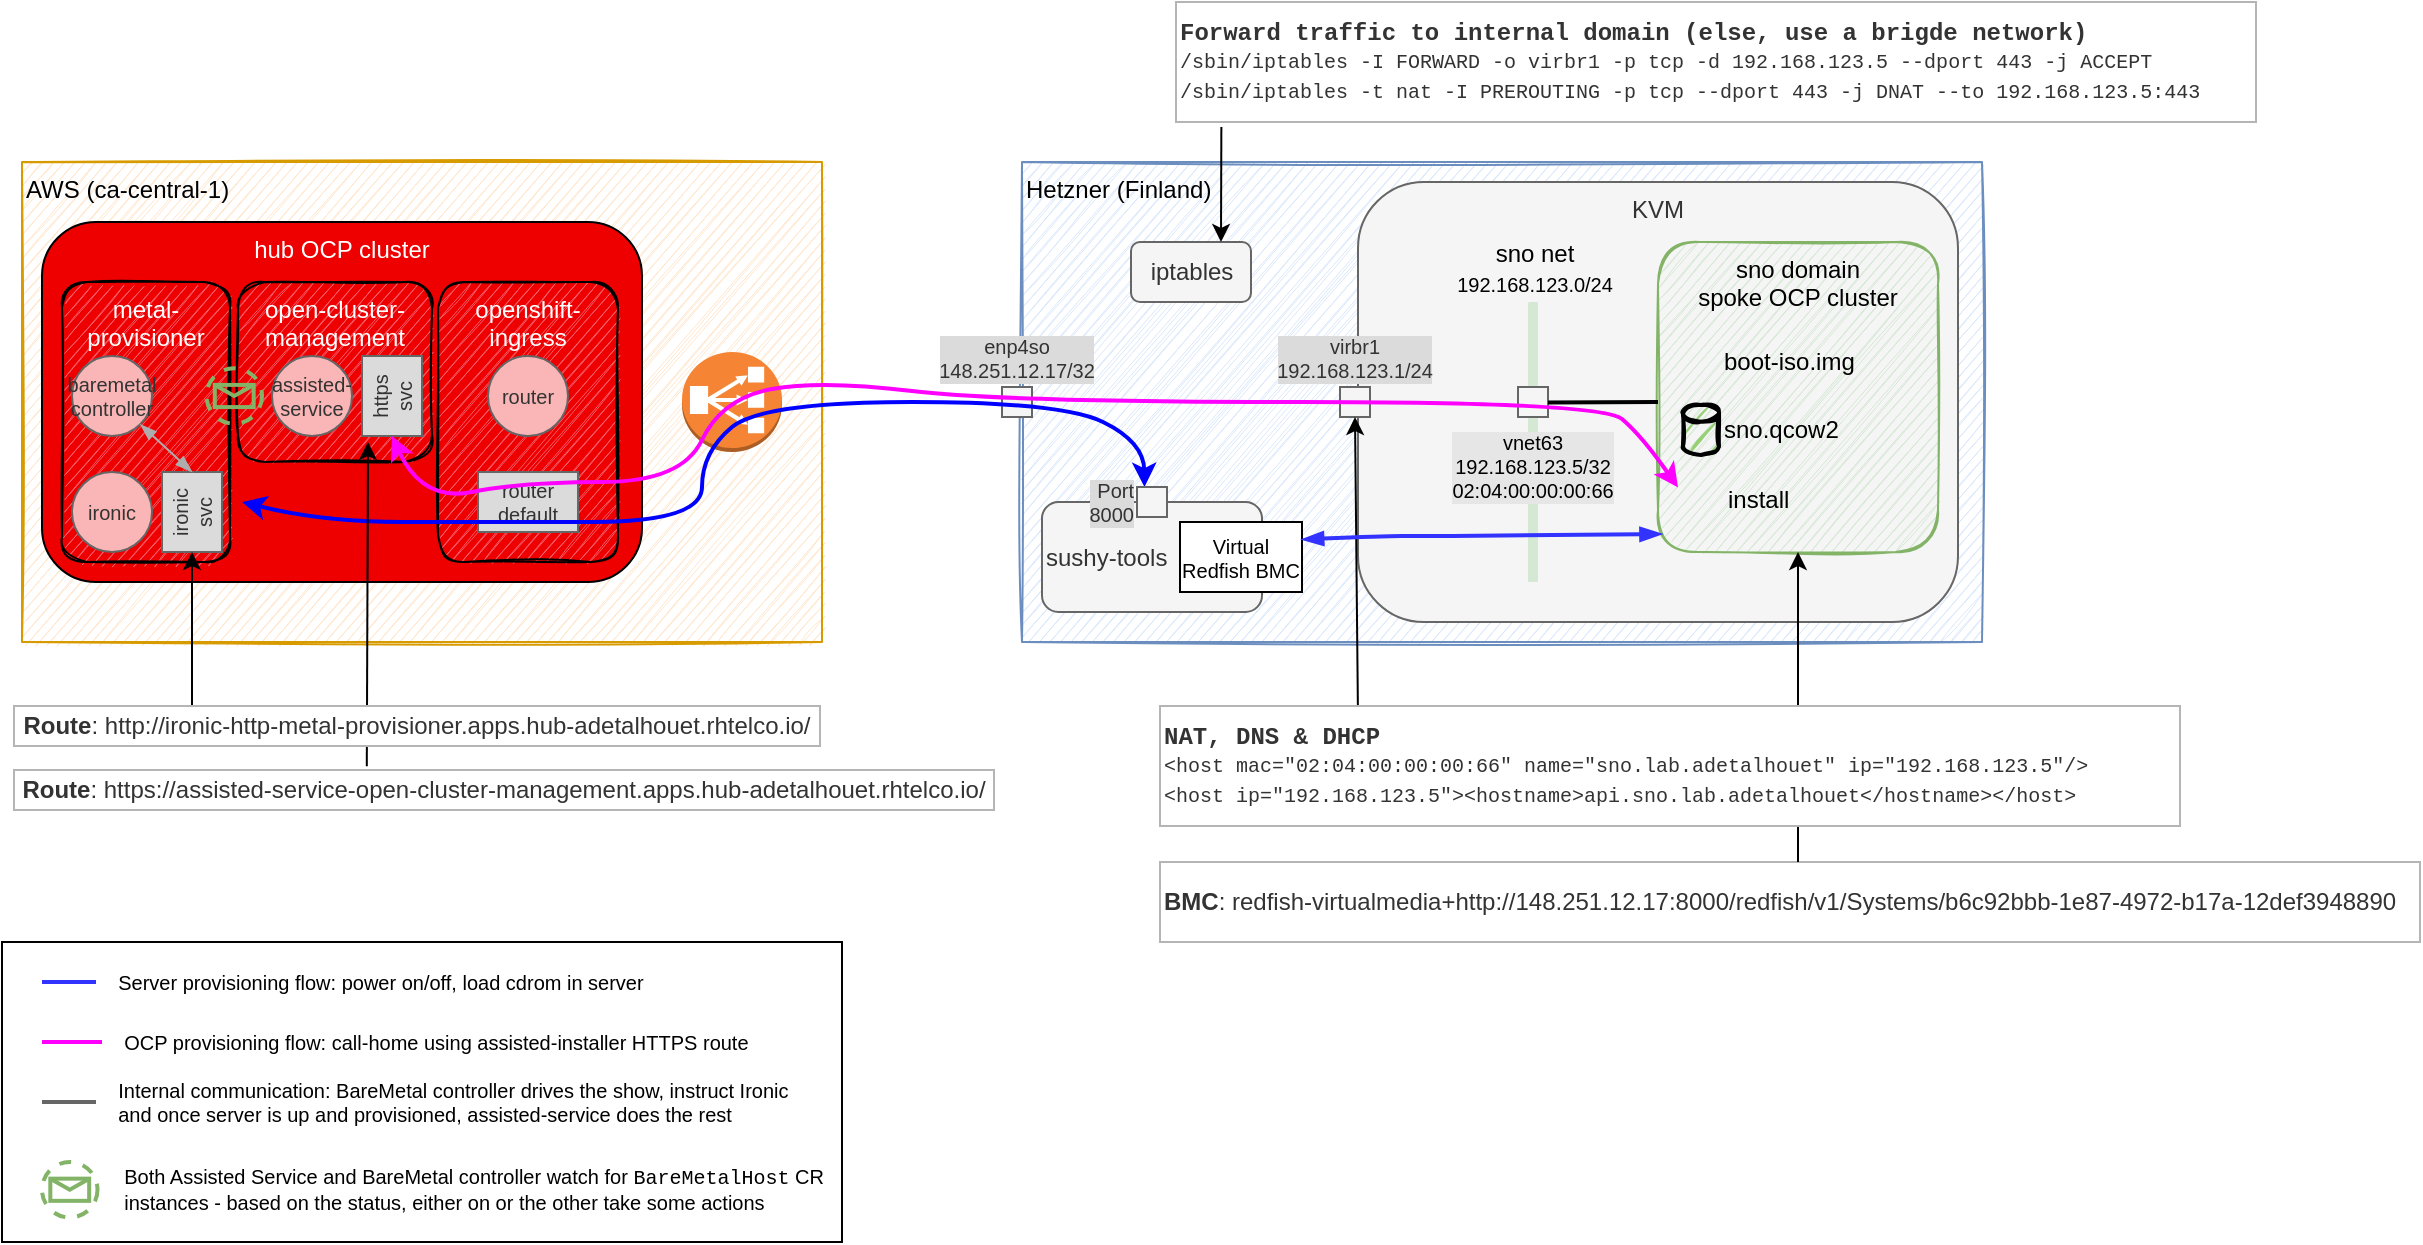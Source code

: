 <mxfile version="14.9.3" type="device"><diagram id="CNquoYHNhhPv3rWFlG0_" name="Page-1"><mxGraphModel dx="994" dy="582" grid="1" gridSize="10" guides="1" tooltips="1" connect="1" arrows="1" fold="1" page="1" pageScale="1" pageWidth="850" pageHeight="1100" math="0" shadow="0"><root><mxCell id="0"/><mxCell id="1" parent="0"/><mxCell id="IOMvNEViAPwNq3JQ486K-73" value="" style="rounded=0;whiteSpace=wrap;html=1;glass=0;labelBackgroundColor=#ffffff;sketch=0;fontFamily=Helvetica;fontSize=10;fontColor=#000000;gradientColor=none;align=left;verticalAlign=middle;" vertex="1" parent="1"><mxGeometry x="120" y="520" width="420" height="150" as="geometry"/></mxCell><mxCell id="IOMvNEViAPwNq3JQ486K-1" value="AWS (ca-central-1)" style="whiteSpace=wrap;html=1;align=left;verticalAlign=top;strokeColor=#d79b00;fillColor=#ffe6cc;sketch=1;" vertex="1" parent="1"><mxGeometry x="130" y="130" width="400" height="240" as="geometry"/></mxCell><mxCell id="IOMvNEViAPwNq3JQ486K-2" value="hub OCP cluster" style="rounded=1;whiteSpace=wrap;html=1;align=center;verticalAlign=top;fillColor=#EE0000;fontColor=#FFFFFF;sketch=0;" vertex="1" parent="1"><mxGeometry x="140" y="160" width="300" height="180" as="geometry"/></mxCell><mxCell id="IOMvNEViAPwNq3JQ486K-3" value="metal-provisioner" style="rounded=1;whiteSpace=wrap;html=1;align=center;verticalAlign=top;fillColor=#F5606D;fontColor=#FFFFFF;glass=0;sketch=1;" vertex="1" parent="1"><mxGeometry x="150" y="190" width="84" height="140" as="geometry"/></mxCell><mxCell id="IOMvNEViAPwNq3JQ486K-4" value="&lt;div style=&quot;font-size: 10px;&quot;&gt;&lt;span style=&quot;font-size: 10px;&quot;&gt;baremetal controller&lt;/span&gt;&lt;/div&gt;" style="ellipse;whiteSpace=wrap;html=1;aspect=fixed;align=center;verticalAlign=middle;strokeColor=#666666;fontColor=#333333;fillColor=#FAB6B6;labelPosition=center;verticalLabelPosition=middle;fontSize=10;" vertex="1" parent="1"><mxGeometry x="155" y="227" width="40" height="40" as="geometry"/></mxCell><mxCell id="IOMvNEViAPwNq3JQ486K-5" value="&lt;div style=&quot;font-size: 10px;&quot;&gt;&lt;span style=&quot;font-size: 10px;&quot;&gt;ironic&lt;/span&gt;&lt;/div&gt;" style="ellipse;whiteSpace=wrap;html=1;aspect=fixed;align=center;verticalAlign=middle;strokeColor=#666666;fontColor=#333333;fillColor=#FAB6B6;fontSize=10;" vertex="1" parent="1"><mxGeometry x="155" y="285" width="40" height="40" as="geometry"/></mxCell><mxCell id="IOMvNEViAPwNq3JQ486K-6" value="ironic svc" style="rounded=0;whiteSpace=wrap;html=1;align=center;verticalAlign=middle;strokeColor=#666666;fontColor=#333333;fillColor=#DBDBDB;rotation=-90;fontSize=10;" vertex="1" parent="1"><mxGeometry x="195" y="290" width="40" height="30" as="geometry"/></mxCell><mxCell id="IOMvNEViAPwNq3JQ486K-9" value="openshift-ingress" style="rounded=1;whiteSpace=wrap;html=1;align=center;verticalAlign=top;fillColor=#F5606D;fontColor=#FFFFFF;glass=0;sketch=1;" vertex="1" parent="1"><mxGeometry x="338" y="190" width="90" height="140" as="geometry"/></mxCell><mxCell id="IOMvNEViAPwNq3JQ486K-10" value="&lt;div style=&quot;font-size: 10px;&quot;&gt;&lt;span style=&quot;font-size: 10px;&quot;&gt;router&lt;/span&gt;&lt;/div&gt;" style="ellipse;whiteSpace=wrap;html=1;aspect=fixed;align=center;verticalAlign=middle;strokeColor=#666666;fontColor=#333333;fillColor=#FAB6B6;fontSize=10;" vertex="1" parent="1"><mxGeometry x="363" y="227" width="40" height="40" as="geometry"/></mxCell><mxCell id="IOMvNEViAPwNq3JQ486K-11" value="router default" style="rounded=0;whiteSpace=wrap;html=1;align=center;verticalAlign=middle;strokeColor=#666666;fontColor=#333333;fillColor=#DBDBDB;fontSize=10;" vertex="1" parent="1"><mxGeometry x="358" y="285" width="50" height="30" as="geometry"/></mxCell><mxCell id="IOMvNEViAPwNq3JQ486K-12" value="" style="outlineConnect=0;dashed=0;verticalLabelPosition=bottom;verticalAlign=top;align=center;html=1;shape=mxgraph.aws3.classic_load_balancer;fillColor=#F58534;gradientColor=none;" vertex="1" parent="1"><mxGeometry x="460" y="225" width="50" height="50" as="geometry"/></mxCell><mxCell id="IOMvNEViAPwNq3JQ486K-19" value="" style="endArrow=classic;html=1;entryX=0;entryY=0.5;entryDx=0;entryDy=0;fillColor=#f5f5f5;" edge="1" parent="1" target="IOMvNEViAPwNq3JQ486K-6"><mxGeometry width="50" height="50" relative="1" as="geometry"><mxPoint x="215" y="402" as="sourcePoint"/><mxPoint x="240" y="305" as="targetPoint"/></mxGeometry></mxCell><mxCell id="IOMvNEViAPwNq3JQ486K-23" value="&lt;font color=&quot;#000000&quot;&gt;Hetzner (Finland)&lt;/font&gt;" style="rounded=0;whiteSpace=wrap;html=1;glass=0;sketch=1;fillColor=#dae8fc;align=left;verticalAlign=top;strokeColor=#6c8ebf;" vertex="1" parent="1"><mxGeometry x="630" y="130" width="480" height="240" as="geometry"/></mxCell><mxCell id="IOMvNEViAPwNq3JQ486K-24" value="KVM" style="rounded=1;whiteSpace=wrap;html=1;align=center;verticalAlign=top;fillColor=#f5f5f5;fontColor=#333333;sketch=0;strokeColor=#666666;" vertex="1" parent="1"><mxGeometry x="798" y="140" width="300" height="220" as="geometry"/></mxCell><mxCell id="IOMvNEViAPwNq3JQ486K-25" value="&lt;font color=&quot;#000000&quot;&gt;sno domain&lt;br&gt;spoke OCP cluster&lt;/font&gt;" style="rounded=1;whiteSpace=wrap;html=1;align=center;verticalAlign=top;fillColor=#d5e8d4;glass=0;sketch=1;strokeColor=#82b366;" vertex="1" parent="1"><mxGeometry x="948" y="170" width="140" height="155" as="geometry"/></mxCell><mxCell id="IOMvNEViAPwNq3JQ486K-26" value="enp4so&lt;br style=&quot;font-size: 10px&quot;&gt;148.251.12.17/32" style="whiteSpace=wrap;html=1;aspect=fixed;rounded=0;glass=0;sketch=0;fillColor=#f5f5f5;align=center;verticalAlign=bottom;strokeColor=#666666;fontColor=#333333;labelPosition=center;verticalLabelPosition=top;labelBackgroundColor=#DBDBDB;fontSize=10;" vertex="1" parent="1"><mxGeometry x="620" y="242.5" width="15" height="15" as="geometry"/></mxCell><mxCell id="IOMvNEViAPwNq3JQ486K-30" value="&lt;font color=&quot;#000000&quot;&gt;sno net&lt;br&gt;&lt;/font&gt;&lt;span style=&quot;font-size: 10px&quot;&gt;192.168.123.0/24&lt;/span&gt;&lt;font color=&quot;#000000&quot;&gt;&lt;br&gt;&lt;/font&gt;" style="rounded=1;html=1;align=center;verticalAlign=bottom;fillColor=#d5e8d4;glass=0;sketch=0;labelPosition=center;verticalLabelPosition=top;strokeColor=none;" vertex="1" parent="1"><mxGeometry x="883" y="200" width="5" height="140" as="geometry"/></mxCell><mxCell id="IOMvNEViAPwNq3JQ486K-31" value="virbr1&lt;br style=&quot;font-size: 10px;&quot;&gt;192.168.123.1/24" style="whiteSpace=wrap;html=1;aspect=fixed;rounded=0;glass=0;sketch=0;fillColor=#f5f5f5;align=center;verticalAlign=bottom;strokeColor=#666666;fontColor=#333333;labelPosition=center;verticalLabelPosition=top;labelBackgroundColor=#DBDBDB;labelBorderColor=none;fontSize=10;" vertex="1" parent="1"><mxGeometry x="789" y="242.5" width="15" height="15" as="geometry"/></mxCell><mxCell id="IOMvNEViAPwNq3JQ486K-35" value="" style="endArrow=classic;html=1;entryX=0.5;entryY=1;entryDx=0;entryDy=0;exitX=0.194;exitY=0.001;exitDx=0;exitDy=0;fillColor=#f5f5f5;exitPerimeter=0;" edge="1" parent="1" source="IOMvNEViAPwNq3JQ486K-34" target="IOMvNEViAPwNq3JQ486K-31"><mxGeometry width="50" height="50" relative="1" as="geometry"><mxPoint x="808.5" y="510" as="sourcePoint"/><mxPoint x="708.5" y="305" as="targetPoint"/></mxGeometry></mxCell><mxCell id="IOMvNEViAPwNq3JQ486K-36" value="&lt;font color=&quot;#000000&quot;&gt;vnet63&lt;br style=&quot;font-size: 10px&quot;&gt;192.168.123.5/32&lt;br style=&quot;font-size: 10px&quot;&gt;&lt;span style=&quot;text-align: left ; font-size: 10px&quot;&gt;02:04:00:00:00:66&lt;/span&gt;&lt;/font&gt;" style="whiteSpace=wrap;html=1;aspect=fixed;rounded=0;glass=0;sketch=0;fillColor=#f5f5f5;align=center;verticalAlign=top;strokeColor=#666666;labelPosition=center;verticalLabelPosition=bottom;labelBackgroundColor=#E6E6E6;labelBorderColor=none;direction=south;fontColor=#333333;fontSize=10;" vertex="1" parent="1"><mxGeometry x="878" y="242.5" width="15" height="15" as="geometry"/></mxCell><mxCell id="IOMvNEViAPwNq3JQ486K-37" value="boot-iso.img" style="shape=image;html=1;verticalAlign=middle;verticalLabelPosition=middle;labelBackgroundColor=none;imageAspect=0;aspect=fixed;image=https://cdn1.iconfinder.com/data/icons/computer-hardware-line-vol-1/52/cd__storage__drive__device__dvd__rom__cdrom-128.png;rounded=0;glass=0;sketch=1;fillColor=#FAB6B6;gradientColor=none;labelPosition=right;align=left;" vertex="1" parent="1"><mxGeometry x="958" y="219.5" width="20.5" height="20.5" as="geometry"/></mxCell><mxCell id="IOMvNEViAPwNq3JQ486K-38" value="sno.qcow2" style="strokeWidth=2;html=1;shape=mxgraph.flowchart.database;whiteSpace=wrap;rounded=0;glass=0;labelBackgroundColor=none;sketch=1;gradientColor=none;align=left;verticalAlign=middle;labelPosition=right;verticalLabelPosition=middle;fillColor=#97D077;" vertex="1" parent="1"><mxGeometry x="960.5" y="251.5" width="18" height="25" as="geometry"/></mxCell><mxCell id="IOMvNEViAPwNq3JQ486K-40" value="" style="endArrow=none;html=1;fontColor=#000000;strokeWidth=2;entryX=0.25;entryY=0;entryDx=0;entryDy=0;exitX=0;exitY=0.415;exitDx=0;exitDy=0;exitPerimeter=0;" edge="1" parent="1"><mxGeometry width="50" height="50" relative="1" as="geometry"><mxPoint x="948" y="250.025" as="sourcePoint"/><mxPoint x="893" y="250.25" as="targetPoint"/></mxGeometry></mxCell><mxCell id="IOMvNEViAPwNq3JQ486K-22" value="" style="curved=1;endArrow=classic;html=1;fontColor=#FFFFFF;startArrow=classic;startFill=1;fillColor=#dae8fc;strokeWidth=2;strokeColor=#0000FF;entryX=0.25;entryY=0;entryDx=0;entryDy=0;" edge="1" parent="1" target="IOMvNEViAPwNq3JQ486K-56"><mxGeometry width="50" height="50" relative="1" as="geometry"><mxPoint x="240" y="300" as="sourcePoint"/><mxPoint x="700" y="290" as="targetPoint"/><Array as="points"><mxPoint x="280" y="310"/><mxPoint x="360" y="310"/><mxPoint x="470" y="310"/><mxPoint x="470" y="275"/><mxPoint x="500" y="250"/><mxPoint x="650" y="250"/><mxPoint x="691" y="270"/></Array></mxGeometry></mxCell><mxCell id="IOMvNEViAPwNq3JQ486K-45" value="open-cluster-management" style="rounded=1;whiteSpace=wrap;html=1;align=center;verticalAlign=top;fillColor=#F5606D;fontColor=#FFFFFF;glass=0;sketch=1;" vertex="1" parent="1"><mxGeometry x="238" y="190" width="97" height="90" as="geometry"/></mxCell><mxCell id="IOMvNEViAPwNq3JQ486K-46" value="&lt;div style=&quot;font-size: 10px;&quot;&gt;&lt;span style=&quot;font-size: 10px;&quot;&gt;assisted-service&lt;/span&gt;&lt;/div&gt;" style="ellipse;whiteSpace=wrap;html=1;aspect=fixed;align=center;verticalAlign=middle;strokeColor=#666666;fontColor=#333333;fillColor=#FAB6B6;fontSize=10;" vertex="1" parent="1"><mxGeometry x="255" y="227" width="40" height="40" as="geometry"/></mxCell><mxCell id="IOMvNEViAPwNq3JQ486K-47" value="https svc" style="rounded=0;whiteSpace=wrap;html=1;align=center;verticalAlign=middle;strokeColor=#666666;fontColor=#333333;fillColor=#DBDBDB;fontSize=10;rotation=-90;" vertex="1" parent="1"><mxGeometry x="295" y="232" width="40" height="30" as="geometry"/></mxCell><mxCell id="IOMvNEViAPwNq3JQ486K-48" value="" style="curved=1;endArrow=classic;html=1;fontColor=#FFFFFF;startArrow=classic;startFill=1;fillColor=#fff2cc;strokeWidth=2;entryX=0;entryY=0.25;entryDx=0;entryDy=0;exitX=0;exitY=0.5;exitDx=0;exitDy=0;strokeColor=#FF00FF;" edge="1" parent="1" source="IOMvNEViAPwNq3JQ486K-47" target="IOMvNEViAPwNq3JQ486K-59"><mxGeometry width="50" height="50" relative="1" as="geometry"><mxPoint x="250" y="310" as="sourcePoint"/><mxPoint x="810" y="256.25" as="targetPoint"/><Array as="points"><mxPoint x="330" y="300"/><mxPoint x="380" y="290"/><mxPoint x="460" y="290"/><mxPoint x="480" y="248"/><mxPoint x="530" y="239"/><mxPoint x="620" y="250"/><mxPoint x="920" y="250"/><mxPoint x="940" y="267"/></Array></mxGeometry></mxCell><mxCell id="IOMvNEViAPwNq3JQ486K-49" value="&lt;b&gt;Route&lt;/b&gt;: https://assisted-service-open-cluster-management.apps.hub-adetalhouet.rhtelco.io/" style="text;html=1;align=center;verticalAlign=middle;whiteSpace=wrap;rounded=0;fontColor=#333333;fillColor=#ffffff;strokeWidth=1;strokeColor=#B5B5B5;" vertex="1" parent="1"><mxGeometry x="126" y="434" width="490" height="20" as="geometry"/></mxCell><mxCell id="IOMvNEViAPwNq3JQ486K-50" value="" style="endArrow=classic;html=1;entryX=0;entryY=0.5;entryDx=0;entryDy=0;fillColor=#f5f5f5;exitX=0.36;exitY=-0.093;exitDx=0;exitDy=0;exitPerimeter=0;" edge="1" parent="1" source="IOMvNEViAPwNq3JQ486K-49"><mxGeometry width="50" height="50" relative="1" as="geometry"><mxPoint x="303" y="377" as="sourcePoint"/><mxPoint x="303" y="270" as="targetPoint"/></mxGeometry></mxCell><mxCell id="IOMvNEViAPwNq3JQ486K-18" value="&lt;b&gt;Route&lt;/b&gt;: http://ironic-http-metal-provisioner.apps.hub-adetalhouet.rhtelco.io/" style="text;html=1;align=center;verticalAlign=middle;whiteSpace=wrap;rounded=0;fontColor=#333333;fillColor=#ffffff;strokeWidth=1;strokeColor=#B5B5B5;" vertex="1" parent="1"><mxGeometry x="126" y="402" width="403" height="20" as="geometry"/></mxCell><mxCell id="IOMvNEViAPwNq3JQ486K-53" value="" style="endArrow=blockThin;startArrow=blockThin;html=1;fontSize=10;fontColor=#000000;strokeWidth=1;entryX=1;entryY=1;entryDx=0;entryDy=0;fillColor=#f5f5f5;startFill=1;endFill=1;strokeColor=#ADADAD;" edge="1" parent="1" target="IOMvNEViAPwNq3JQ486K-4"><mxGeometry width="50" height="50" relative="1" as="geometry"><mxPoint x="215" y="285" as="sourcePoint"/><mxPoint x="255" y="260" as="targetPoint"/></mxGeometry></mxCell><mxCell id="IOMvNEViAPwNq3JQ486K-54" value="sushy-tools" style="rounded=1;whiteSpace=wrap;html=1;align=left;verticalAlign=middle;fillColor=#f5f5f5;fontColor=#333333;sketch=0;strokeColor=#666666;labelPosition=center;verticalLabelPosition=middle;" vertex="1" parent="1"><mxGeometry x="640" y="300" width="110" height="55" as="geometry"/></mxCell><mxCell id="IOMvNEViAPwNq3JQ486K-55" value="Virtual Redfish BMC" style="rounded=0;whiteSpace=wrap;html=1;glass=0;labelBackgroundColor=none;sketch=0;fontSize=10;fontColor=#000000;fillColor=#ffffff;gradientColor=none;align=center;verticalAlign=middle;" vertex="1" parent="1"><mxGeometry x="709" y="310" width="61" height="35" as="geometry"/></mxCell><mxCell id="IOMvNEViAPwNq3JQ486K-56" value="Port&lt;br style=&quot;font-size: 10px;&quot;&gt;8000" style="whiteSpace=wrap;html=1;aspect=fixed;rounded=0;glass=0;sketch=0;fillColor=#f5f5f5;align=right;verticalAlign=middle;strokeColor=#666666;fontColor=#333333;labelPosition=left;verticalLabelPosition=middle;labelBackgroundColor=#DBDBDB;fontSize=10;" vertex="1" parent="1"><mxGeometry x="687.5" y="292.5" width="15" height="15" as="geometry"/></mxCell><mxCell id="IOMvNEViAPwNq3JQ486K-59" value="install" style="shape=image;html=1;verticalAlign=middle;verticalLabelPosition=middle;labelBackgroundColor=none;imageAspect=0;aspect=fixed;image=https://cdn2.iconfinder.com/data/icons/pinpoint-action/48/install-2-128.png;rounded=0;glass=0;sketch=0;fontSize=12;fontColor=#000000;fillColor=#ffffff;gradientColor=none;labelPosition=right;align=left;" vertex="1" parent="1"><mxGeometry x="958" y="287" width="23" height="23" as="geometry"/></mxCell><mxCell id="IOMvNEViAPwNq3JQ486K-60" value="" style="curved=1;endArrow=blockThin;html=1;fontSize=12;fontColor=#000000;strokeWidth=2;entryX=0.013;entryY=0.942;entryDx=0;entryDy=0;entryPerimeter=0;strokeColor=#3333FF;startArrow=blockThin;startFill=1;endFill=1;exitX=1;exitY=0.25;exitDx=0;exitDy=0;" edge="1" parent="1" source="IOMvNEViAPwNq3JQ486K-55" target="IOMvNEViAPwNq3JQ486K-25"><mxGeometry width="50" height="50" relative="1" as="geometry"><mxPoint x="790" y="330" as="sourcePoint"/><mxPoint x="670" y="520" as="targetPoint"/><Array as="points"><mxPoint x="810" y="317"/><mxPoint x="830" y="317"/><mxPoint x="860" y="317"/></Array></mxGeometry></mxCell><mxCell id="IOMvNEViAPwNq3JQ486K-63" value="iptables" style="rounded=1;whiteSpace=wrap;html=1;align=center;verticalAlign=middle;fillColor=#f5f5f5;fontColor=#333333;sketch=0;strokeColor=#666666;labelPosition=center;verticalLabelPosition=middle;" vertex="1" parent="1"><mxGeometry x="684.5" y="170" width="60" height="30" as="geometry"/></mxCell><mxCell id="IOMvNEViAPwNq3JQ486K-65" value="" style="endArrow=classic;html=1;entryX=0.75;entryY=0;entryDx=0;entryDy=0;exitX=0.042;exitY=1.041;exitDx=0;exitDy=0;fillColor=#f5f5f5;exitPerimeter=0;" edge="1" parent="1" source="IOMvNEViAPwNq3JQ486K-66" target="IOMvNEViAPwNq3JQ486K-63"><mxGeometry width="50" height="50" relative="1" as="geometry"><mxPoint x="713.69" y="101.25" as="sourcePoint"/><mxPoint x="806.5" y="267.5" as="targetPoint"/></mxGeometry></mxCell><mxCell id="IOMvNEViAPwNq3JQ486K-66" value="&lt;b&gt;Forward traffic to internal domain (else, use a brigde network)&lt;/b&gt;&lt;br style=&quot;padding: 0px ; margin: 0px ; font-size: 10px&quot;&gt;&lt;span style=&quot;font-size: 10px&quot;&gt;/sbin/iptables -I FORWARD -o virbr1 -p tcp -d 192.168.123.5 --dport 443 -j ACCEPT&lt;/span&gt;&lt;br style=&quot;padding: 0px ; margin: 0px ; font-size: 10px&quot;&gt;&lt;span style=&quot;font-size: 10px&quot;&gt;/sbin/iptables -t nat -I PREROUTING -p tcp --dport 443 -j DNAT --to 192.168.123.5:443&lt;/span&gt;" style="text;html=1;align=left;verticalAlign=middle;whiteSpace=wrap;rounded=0;fontColor=#333333;fillColor=#ffffff;fontFamily=Courier New;strokeWidth=1;strokeColor=#B5B5B5;" vertex="1" parent="1"><mxGeometry x="707" y="50" width="540" height="60" as="geometry"/></mxCell><mxCell id="IOMvNEViAPwNq3JQ486K-67" value="&lt;p&gt;&lt;span style=&quot;font-size: 12px;&quot;&gt;&lt;font&gt;&lt;b&gt;BMC&lt;/b&gt;: redfish-virtualmedia+http://148.251.12.17:8000/redfish/v1/Systems/b6c92bbb-1e87-4972-b17a-12def3948890&lt;/font&gt;&lt;/span&gt;&lt;/p&gt;" style="text;html=1;align=left;verticalAlign=middle;resizable=0;points=[];autosize=1;fontSize=10;fontFamily=Helvetica;labelBorderColor=none;fontColor=#333333;labelBackgroundColor=#ffffff;strokeWidth=1;strokeColor=#B5B5B5;" vertex="1" parent="1"><mxGeometry x="699" y="480" width="630" height="40" as="geometry"/></mxCell><mxCell id="IOMvNEViAPwNq3JQ486K-68" value="" style="endArrow=classic;html=1;entryX=0.5;entryY=1;entryDx=0;entryDy=0;fillColor=#f5f5f5;" edge="1" parent="1" target="IOMvNEViAPwNq3JQ486K-25"><mxGeometry width="50" height="50" relative="1" as="geometry"><mxPoint x="1018" y="480" as="sourcePoint"/><mxPoint x="806.5" y="267.5" as="targetPoint"/></mxGeometry></mxCell><mxCell id="IOMvNEViAPwNq3JQ486K-34" value="&lt;b&gt;NAT, DNS &amp;amp; DHCP&lt;br&gt;&lt;/b&gt;&lt;font style=&quot;font-size: 10px&quot;&gt;&amp;lt;host mac=&quot;02:04:00:00:00:66&quot; name=&quot;sno.lab.adetalhouet&quot; ip=&quot;192.168.123.5&quot;/&amp;gt;&lt;br&gt;&amp;lt;host ip=&quot;192.168.123.5&quot;&amp;gt;&amp;lt;hostname&amp;gt;api.sno.lab.adetalhouet&amp;lt;/hostname&amp;gt;&amp;lt;/host&amp;gt;&lt;/font&gt;" style="text;html=1;align=left;verticalAlign=middle;whiteSpace=wrap;rounded=0;fontColor=#333333;fillColor=#ffffff;fontFamily=Courier New;strokeWidth=1;strokeColor=#B5B5B5;" vertex="1" parent="1"><mxGeometry x="699" y="402" width="510" height="60" as="geometry"/></mxCell><mxCell id="IOMvNEViAPwNq3JQ486K-69" value="&amp;nbsp; &amp;nbsp; Server provisioning flow: power on/off, load cdrom in server" style="endArrow=none;html=1;fontFamily=Helvetica;fontSize=10;fontColor=#000000;strokeColor=#3333FF;strokeWidth=2;labelPosition=right;verticalLabelPosition=middle;align=left;verticalAlign=middle;" edge="1" parent="1"><mxGeometry width="50" height="50" relative="1" as="geometry"><mxPoint x="140" y="540" as="sourcePoint"/><mxPoint x="190" y="540" as="targetPoint"/></mxGeometry></mxCell><mxCell id="IOMvNEViAPwNq3JQ486K-70" value="" style="endArrow=none;html=1;fontFamily=Helvetica;fontSize=10;fontColor=#000000;strokeWidth=2;strokeColor=#FF00FF;" edge="1" parent="1"><mxGeometry width="50" height="50" relative="1" as="geometry"><mxPoint x="140.0" y="570" as="sourcePoint"/><mxPoint x="190" y="570" as="targetPoint"/></mxGeometry></mxCell><mxCell id="IOMvNEViAPwNq3JQ486K-72" value="&amp;nbsp; &amp;nbsp; OCP provisioning flow: call-home using assisted-installer HTTPS route" style="edgeLabel;html=1;align=left;verticalAlign=middle;resizable=0;points=[];fontSize=10;fontFamily=Helvetica;fontColor=#000000;labelPosition=right;verticalLabelPosition=middle;" vertex="1" connectable="0" parent="IOMvNEViAPwNq3JQ486K-70"><mxGeometry x="0.129" relative="1" as="geometry"><mxPoint as="offset"/></mxGeometry></mxCell><mxCell id="IOMvNEViAPwNq3JQ486K-71" value="&amp;nbsp; &amp;nbsp; Internal communication: BareMetal controller drives the show, instruct Ironic &lt;br&gt;&amp;nbsp; &amp;nbsp; and once server is up and provisioned, assisted-service does the rest" style="endArrow=none;html=1;fontFamily=Helvetica;fontSize=10;fontColor=#000000;strokeColor=#666666;strokeWidth=2;fillColor=#f5f5f5;labelPosition=right;verticalLabelPosition=middle;align=left;verticalAlign=middle;" edge="1" parent="1"><mxGeometry width="50" height="50" relative="1" as="geometry"><mxPoint x="140.0" y="600" as="sourcePoint"/><mxPoint x="190" y="600" as="targetPoint"/></mxGeometry></mxCell><mxCell id="IOMvNEViAPwNq3JQ486K-79" value="" style="points=[[0.145,0.145,0],[0.5,0,0],[0.855,0.145,0],[1,0.5,0],[0.855,0.855,0],[0.5,1,0],[0.145,0.855,0],[0,0.5,0]];shape=mxgraph.bpmn.event;html=1;verticalLabelPosition=bottom;labelBackgroundColor=#ffffff;verticalAlign=top;align=center;perimeter=ellipsePerimeter;outlineConnect=0;aspect=fixed;outline=eventNonint;symbol=message;rounded=0;glass=0;sketch=0;fontFamily=Helvetica;fontSize=10;strokeColor=#82b366;strokeWidth=2;fillColor=none;" vertex="1" parent="1"><mxGeometry x="222.25" y="233.12" width="27.75" height="27.75" as="geometry"/></mxCell><mxCell id="IOMvNEViAPwNq3JQ486K-82" value="&amp;nbsp; &amp;nbsp; Both Assisted Service and BareMetal controller watch for &lt;font face=&quot;Courier New&quot;&gt;BareMetalHost&lt;/font&gt; CR &lt;br&gt;&amp;nbsp; &amp;nbsp; instances - based on the status, either on or the other take some actions" style="points=[[0.145,0.145,0],[0.5,0,0],[0.855,0.145,0],[1,0.5,0],[0.855,0.855,0],[0.5,1,0],[0.145,0.855,0],[0,0.5,0]];shape=mxgraph.bpmn.event;html=1;verticalLabelPosition=middle;labelBackgroundColor=#ffffff;verticalAlign=middle;align=left;perimeter=ellipsePerimeter;outlineConnect=0;aspect=fixed;outline=eventNonint;symbol=message;rounded=0;glass=0;sketch=0;fontFamily=Helvetica;fontSize=10;strokeColor=#82b366;strokeWidth=2;fillColor=none;labelPosition=right;" vertex="1" parent="1"><mxGeometry x="140" y="630" width="27.75" height="27.75" as="geometry"/></mxCell></root></mxGraphModel></diagram></mxfile>